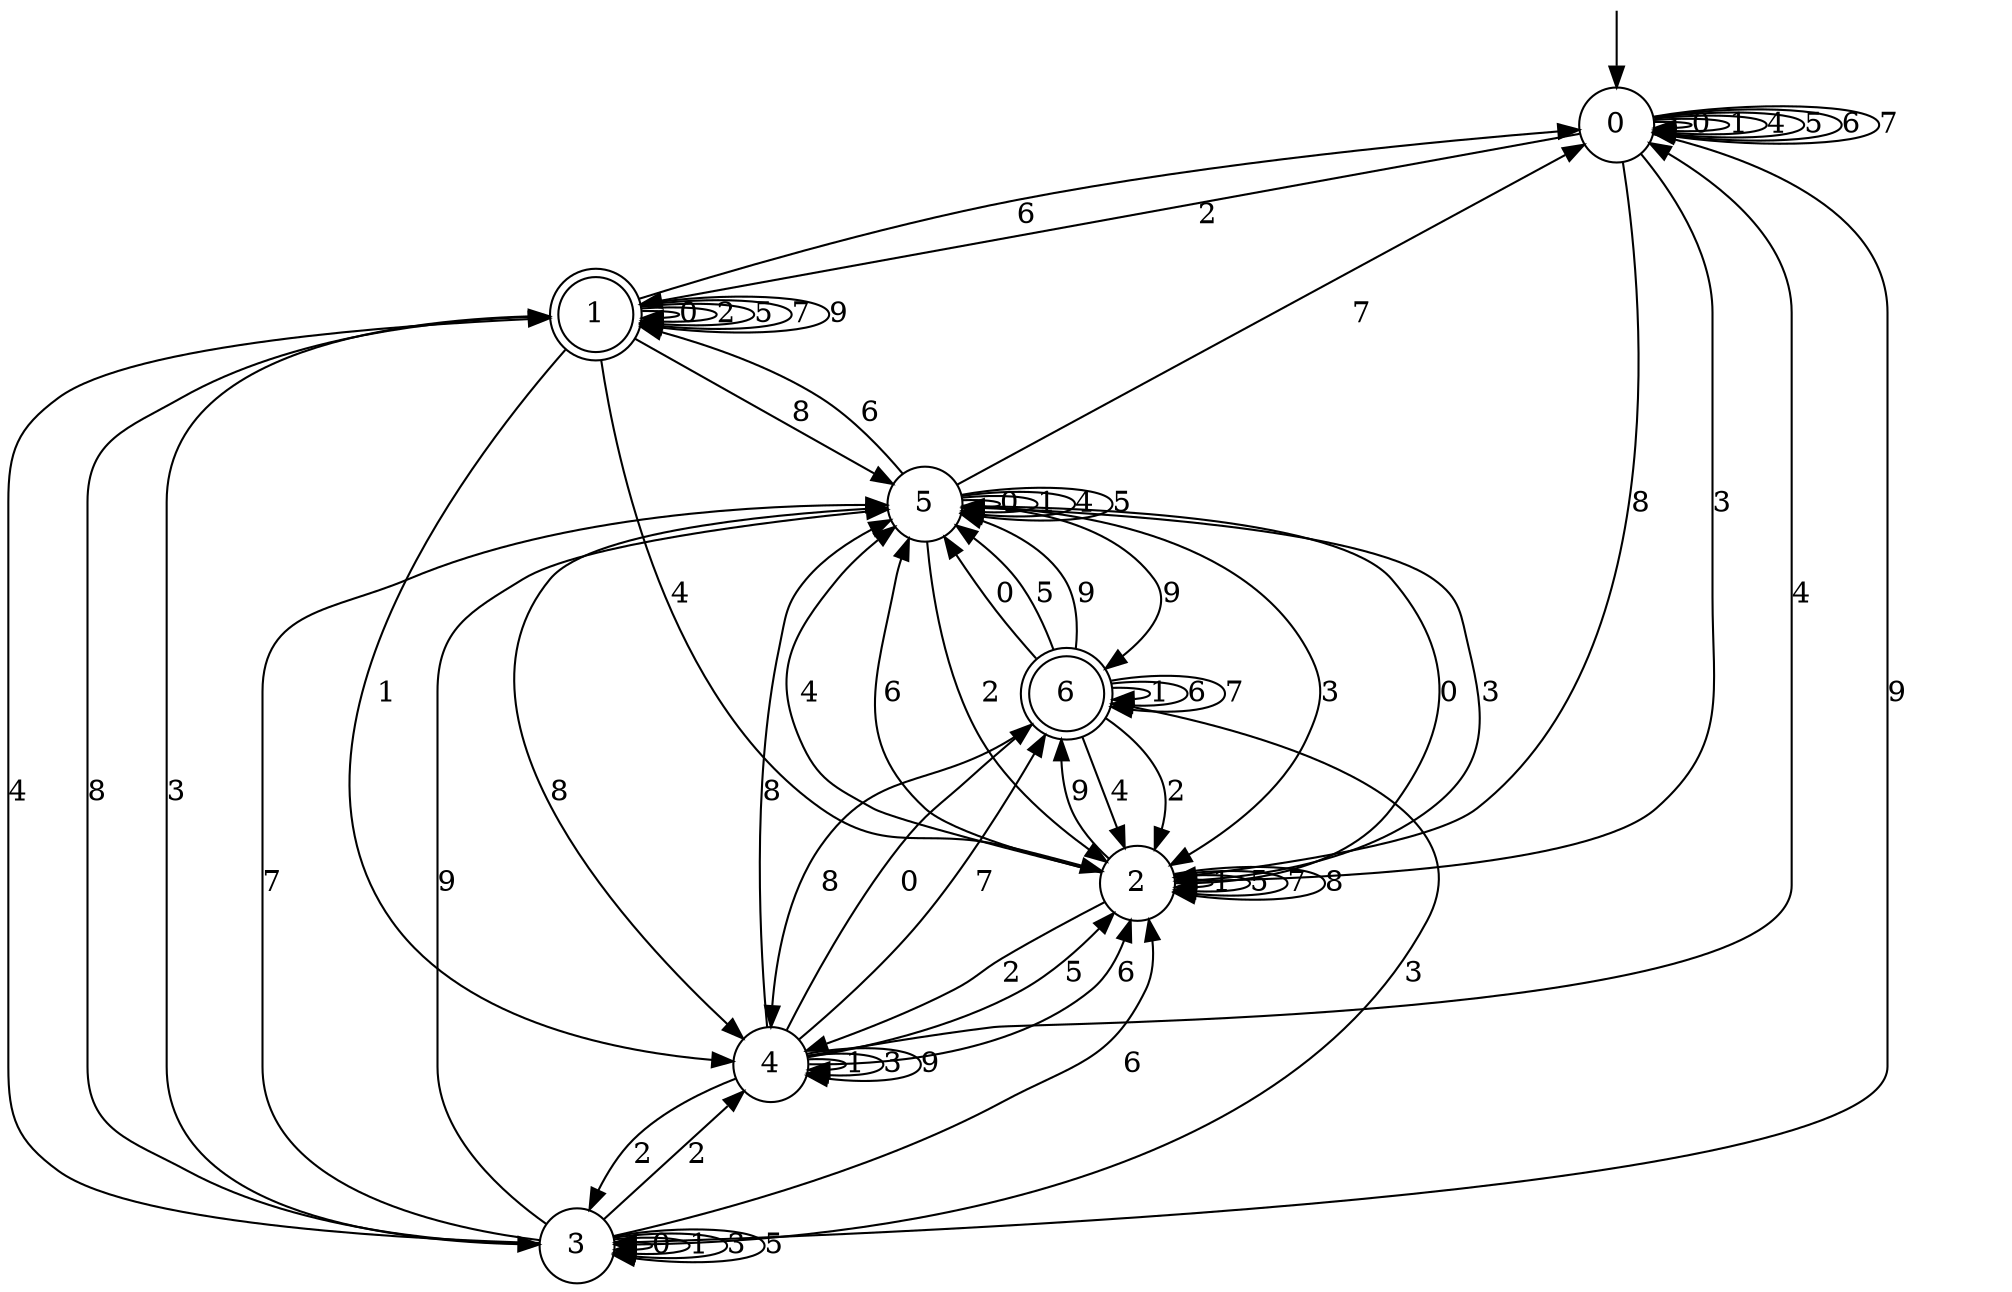 digraph g {

	s0 [shape="circle" label="0"];
	s1 [shape="doublecircle" label="1"];
	s2 [shape="circle" label="2"];
	s3 [shape="circle" label="3"];
	s4 [shape="circle" label="4"];
	s5 [shape="circle" label="5"];
	s6 [shape="doublecircle" label="6"];
	s0 -> s0 [label="0"];
	s0 -> s0 [label="1"];
	s0 -> s1 [label="2"];
	s0 -> s2 [label="3"];
	s0 -> s0 [label="4"];
	s0 -> s0 [label="5"];
	s0 -> s0 [label="6"];
	s0 -> s0 [label="7"];
	s0 -> s2 [label="8"];
	s0 -> s3 [label="9"];
	s1 -> s1 [label="0"];
	s1 -> s4 [label="1"];
	s1 -> s1 [label="2"];
	s1 -> s3 [label="3"];
	s1 -> s2 [label="4"];
	s1 -> s1 [label="5"];
	s1 -> s0 [label="6"];
	s1 -> s1 [label="7"];
	s1 -> s5 [label="8"];
	s1 -> s1 [label="9"];
	s2 -> s5 [label="0"];
	s2 -> s2 [label="1"];
	s2 -> s4 [label="2"];
	s2 -> s5 [label="3"];
	s2 -> s5 [label="4"];
	s2 -> s2 [label="5"];
	s2 -> s5 [label="6"];
	s2 -> s2 [label="7"];
	s2 -> s2 [label="8"];
	s2 -> s6 [label="9"];
	s3 -> s3 [label="0"];
	s3 -> s3 [label="1"];
	s3 -> s4 [label="2"];
	s3 -> s3 [label="3"];
	s3 -> s1 [label="4"];
	s3 -> s3 [label="5"];
	s3 -> s2 [label="6"];
	s3 -> s5 [label="7"];
	s3 -> s1 [label="8"];
	s3 -> s5 [label="9"];
	s4 -> s6 [label="0"];
	s4 -> s4 [label="1"];
	s4 -> s3 [label="2"];
	s4 -> s4 [label="3"];
	s4 -> s0 [label="4"];
	s4 -> s2 [label="5"];
	s4 -> s2 [label="6"];
	s4 -> s6 [label="7"];
	s4 -> s5 [label="8"];
	s4 -> s4 [label="9"];
	s5 -> s5 [label="0"];
	s5 -> s5 [label="1"];
	s5 -> s2 [label="2"];
	s5 -> s2 [label="3"];
	s5 -> s5 [label="4"];
	s5 -> s5 [label="5"];
	s5 -> s1 [label="6"];
	s5 -> s0 [label="7"];
	s5 -> s4 [label="8"];
	s5 -> s6 [label="9"];
	s6 -> s5 [label="0"];
	s6 -> s6 [label="1"];
	s6 -> s2 [label="2"];
	s6 -> s3 [label="3"];
	s6 -> s2 [label="4"];
	s6 -> s5 [label="5"];
	s6 -> s6 [label="6"];
	s6 -> s6 [label="7"];
	s6 -> s4 [label="8"];
	s6 -> s5 [label="9"];

__start0 [label="" shape="none" width="0" height="0"];
__start0 -> s0;

}
